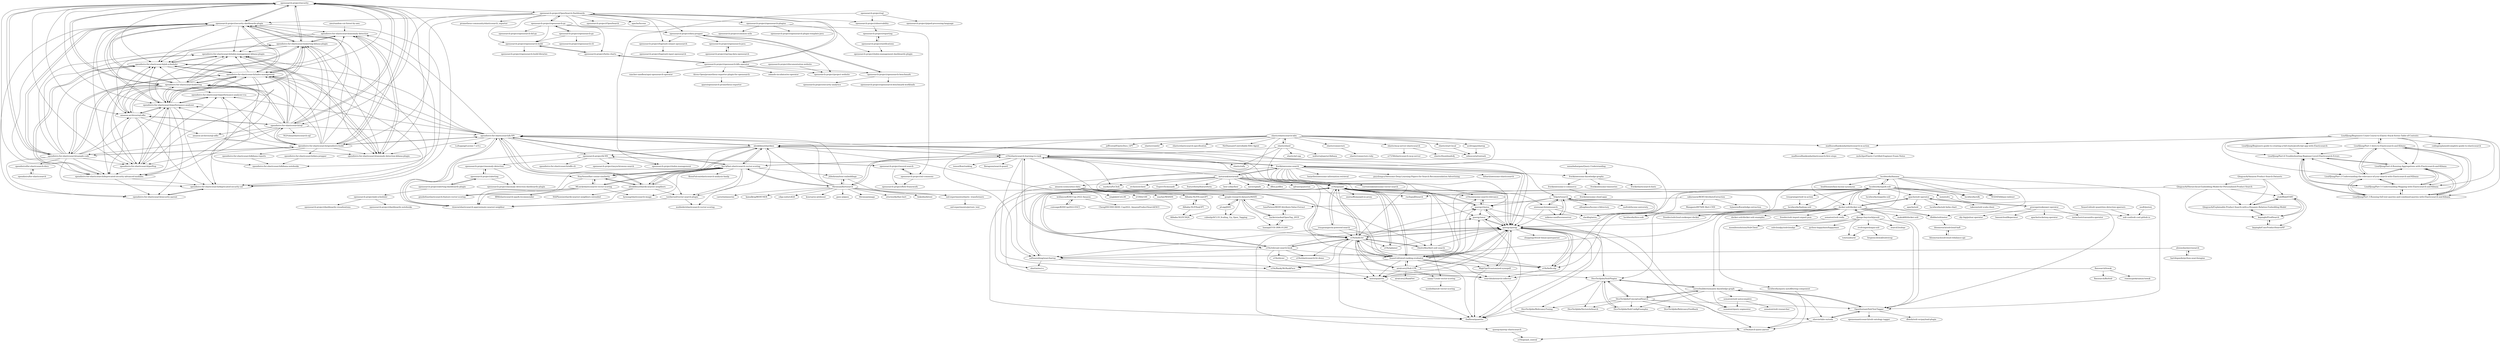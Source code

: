 digraph G {
"opensearch-project/security" -> "opensearch-project/security-dashboards-plugin"
"opensearch-project/security" -> "opendistro-for-elasticsearch/alerting"
"opensearch-project/security" -> "opendistro-for-elasticsearch/alerting-kibana-plugin"
"opensearch-project/security" -> "opendistro-for-elasticsearch/index-management"
"opensearch-project/security" -> "opendistro-for-elasticsearch/sql"
"opensearch-project/security" -> "opendistro-for-elasticsearch/deprecated-security-advanced-modules"
"opensearch-project/security" -> "opendistro-for-elasticsearch/opendistro-build"
"opensearch-project/security" -> "opendistro-for-elasticsearch/sample-code"
"opensearch-project/security" -> "opendistro-for-elasticsearch/performance-analyzer"
"opensearch-project/security" -> "opensearch-project/OpenSearch-Dashboards"
"opensearch-project/security" -> "amazon-archives/sql-jdbc"
"opensearch-project/security" -> "opendistro-for-elasticsearch/job-scheduler"
"opensearch-project/security" -> "opendistro-for-elasticsearch/anomaly-detection-kibana-plugin"
"opensearch-project/security" -> "opendistro-for-elasticsearch/perftop"
"opensearch-project/security" -> "opendistro-for-elasticsearch/deprecated-security-ssl"
"pravega/zookeeper-operator" -> "banzaicloud/koperator" ["e"=1]
"pravega/zookeeper-operator" -> "apache/rocketmq-operator" ["e"=1]
"pravega/zookeeper-operator" -> "apache/solr-operator"
"pravega/zookeeper-operator" -> "instaclustr/cassandra-operator" ["e"=1]
"pravega/zookeeper-operator" -> "sky-big/pulsar-operator"
"opendistro-for-elasticsearch/sample-code" -> "opendistro-for-elasticsearch/index-management"
"opendistro-for-elasticsearch/sample-code" -> "opendistro-for-elasticsearch/job-scheduler"
"opendistro-for-elasticsearch/sample-code" -> "opensearch-project/security-dashboards-plugin"
"opendistro-for-elasticsearch/sample-code" -> "opendistro-for-elasticsearch/performance-analyzer"
"opendistro-for-elasticsearch/sample-code" -> "opendistro-for-elasticsearch/opendistro-build"
"opendistro-for-elasticsearch/sample-code" -> "opendistro-for-elasticsearch/alerting-kibana-plugin"
"opendistro-for-elasticsearch/sample-code" -> "opendistro-for-elasticsearch/perftop"
"opendistro-for-elasticsearch/sample-code" -> "opendistro-for-elasticsearch/alerting"
"opendistro-for-elasticsearch/sample-code" -> "opensearch-project/security"
"opendistro-for-elasticsearch/sample-code" -> "opendistro-for-elasticsearch/deprecated-security-advanced-modules"
"opendistro-for-elasticsearch/sample-code" -> "amazon-archives/sql-jdbc"
"opendistro-for-elasticsearch/sample-code" -> "opendistro-for-elasticsearch/deprecated-security-ssl"
"opendistro-for-elasticsearch/sample-code" -> "opendistro-for-elasticsearch/index-management-kibana-plugin"
"opendistro-for-elasticsearch/sample-code" -> "opendistro/for-elasticsearch-docs"
"opendistro-for-elasticsearch/sample-code" -> "opendistro-for-elasticsearch/security-parent"
"elastic/eland" -> "elastic/elasticsearch-labs"
"elastic/eland" -> "elastic/ml-cpp"
"elastic/eland" -> "o19s/elasticsearch-learning-to-rank"
"elastic/eland" -> "o19s/quepid"
"elastic/eland" -> "walterra/jupyter2kibana"
"elastic/eland" -> "elastic/rally" ["e"=1]
"StaySense/fast-cosine-similarity" -> "MLnick/elasticsearch-vector-scoring"
"StaySense/fast-cosine-similarity" -> "alexklibisz/elastik-nearest-neighbors"
"StaySense/fast-cosine-similarity" -> "rixwew/elasticsearch-approximate-nearest-neighbor"
"StaySense/fast-cosine-similarity" -> "lior-k/fast-elasticsearch-vector-scoring"
"o19s/awesome-search-relevance" -> "querqy/chorus"
"opendistro-for-elasticsearch/sql" -> "amazon-archives/sql-jdbc"
"opendistro-for-elasticsearch/sql" -> "opendistro-for-elasticsearch/alerting"
"opendistro-for-elasticsearch/sql" -> "opendistro-for-elasticsearch/index-management"
"opendistro-for-elasticsearch/sql" -> "opendistro-for-elasticsearch/performance-analyzer"
"opendistro-for-elasticsearch/sql" -> "opensearch-project/security"
"opendistro-for-elasticsearch/sql" -> "opendistro-for-elasticsearch/job-scheduler"
"opendistro-for-elasticsearch/sql" -> "opensearch-project/security-dashboards-plugin"
"opendistro-for-elasticsearch/sql" -> "opendistro-for-elasticsearch/opendistro-build"
"opendistro-for-elasticsearch/sql" -> "opendistro-for-elasticsearch/alerting-kibana-plugin"
"opendistro-for-elasticsearch/sql" -> "opendistro-for-elasticsearch/deprecated-security-advanced-modules"
"opendistro-for-elasticsearch/sql" -> "opendistro-for-elasticsearch/index-management-kibana-plugin"
"opendistro-for-elasticsearch/sql" -> "opendistro-for-elasticsearch/sample-code"
"opendistro-for-elasticsearch/sql" -> "opendistro-for-elasticsearch/k-NN"
"opendistro-for-elasticsearch/sql" -> "NLPchina/elasticsearch-sql" ["e"=1]
"opendistro-for-elasticsearch/sql" -> "amazon-archives/sql-odbc"
"lior-k/fast-elasticsearch-vector-scoring" -> "MLnick/elasticsearch-vector-scoring"
"lior-k/fast-elasticsearch-vector-scoring" -> "StaySense/fast-cosine-similarity"
"lior-k/fast-elasticsearch-vector-scoring" -> "alexklibisz/elastik-nearest-neighbors"
"lior-k/fast-elasticsearch-vector-scoring" -> "opendistro-for-elasticsearch/k-NN"
"lior-k/fast-elasticsearch-vector-scoring" -> "textkernel/vector-search-plugin"
"lior-k/fast-elasticsearch-vector-scoring" -> "alexklibisz/elastiknn"
"lior-k/fast-elasticsearch-vector-scoring" -> "o19s/elasticsearch-learning-to-rank"
"lior-k/fast-elasticsearch-vector-scoring" -> "muhleder/elasticsearch-vector-scoring"
"lior-k/fast-elasticsearch-vector-scoring" -> "ginobefun/elasticsearch-feature-vector-scoring"
"lior-k/fast-elasticsearch-vector-scoring" -> "kzwang/elasticsearch-image" ["e"=1]
"lior-k/fast-elasticsearch-vector-scoring" -> "Hironsan/bertsearch"
"lior-k/fast-elasticsearch-vector-scoring" -> "jtibshirani/text-embeddings"
"lior-k/fast-elasticsearch-vector-scoring" -> "KennFalcon/elasticsearch-analysis-hanlp" ["e"=1]
"alexklibisz/elastik-nearest-neighbors" -> "StaySense/fast-cosine-similarity"
"alexklibisz/elastik-nearest-neighbors" -> "textkernel/vector-search-plugin"
"alexklibisz/elastik-nearest-neighbors" -> "SthPhoenix/elastik-nearest-neighbors-extended"
"alexklibisz/elastik-nearest-neighbors" -> "opendistro-for-elasticsearch/k-NN"
"alexklibisz/elastik-nearest-neighbors" -> "alexklibisz/elastiknn"
"alexklibisz/elastik-nearest-neighbors" -> "rixwew/elasticsearch-approximate-nearest-neighbor"
"alexklibisz/elastik-nearest-neighbors" -> "lior-k/fast-elasticsearch-vector-scoring"
"QingyaoAi/Amazon-Product-Search-Datasets" -> "utahIRlab/ESRT"
"QingyaoAi/Amazon-Product-Search-Datasets" -> "QingyaoAi/Hierarchical-Embedding-Model-for-Personalized-Product-Search"
"QingyaoAi/Amazon-Product-Search-Datasets" -> "QingyaoAi/Explainable-Product-Search-with-a-Dynamic-Relation-Embedding-Model"
"sakuranew/BERT-AttributeExtraction" -> "lvjianxin/Knowledge-extraction"
"sakuranew/BERT-AttributeExtraction" -> "lonePatient/BERT-Attribute-Value-Extract"
"sakuranew/BERT-AttributeExtraction" -> "Wangpeiyi9979/IE-Bert-CNN" ["e"=1]
"o19s/hello-ltr" -> "querqy/querqy"
"o19s/hello-ltr" -> "mitre/quaerite"
"o19s/hello-ltr" -> "o19s/elasticsearch-ltr-demo"
"o19s/hello-ltr" -> "tballison/quaerite"
"o19s/hello-ltr" -> "airalcorn2/Solr-LTR"
"o19s/hello-ltr" -> "SeaseLtd/rated-ranking-evaluator"
"o19s/hello-ltr" -> "o19s/RankyMcRankFace"
"o19s/hello-ltr" -> "o19s/quepid"
"o19s/hello-ltr" -> "o19s/hello-nlp"
"o19s/hello-ltr" -> "o19s/splainer"
"o19s/hello-ltr" -> "o19s/relevant-search-book"
"o19s/hello-ltr" -> "querqy/chorus"
"o19s/hello-ltr" -> "DmitryKey/bert-solr-search"
"o19s/hello-ltr" -> "querqy/smui"
"lucidworks/banana" -> "lucidworks/silk"
"lucidworks/banana" -> "lucidworks/spark-solr"
"lucidworks/banana" -> "NGDATA/hbase-indexer" ["e"=1]
"lucidworks/banana" -> "docker-solr/docker-solr"
"lucidworks/banana" -> "tflobbe/solrmeter"
"lucidworks/banana" -> "DiceTechJobs/SolrPlugins"
"lucidworks/banana" -> "OpenSextant/SolrTextTagger"
"lucidworks/banana" -> "healthonnet/hon-lucene-synonyms"
"lucidworks/banana" -> "sematext/solr-redis"
"flaxsearch/luwak" -> "romseygeek/samza-luwak"
"flaxsearch/luwak" -> "mitre/quaerite"
"flaxsearch/luwak" -> "flaxsearch/BioSolr"
"opendistro-for-elasticsearch/index-management" -> "opendistro-for-elasticsearch/job-scheduler"
"opendistro-for-elasticsearch/index-management" -> "opendistro-for-elasticsearch/index-management-kibana-plugin"
"opendistro-for-elasticsearch/index-management" -> "opendistro-for-elasticsearch/alerting-kibana-plugin"
"opendistro-for-elasticsearch/index-management" -> "opendistro-for-elasticsearch/performance-analyzer"
"opendistro-for-elasticsearch/index-management" -> "opendistro-for-elasticsearch/anomaly-detection-kibana-plugin"
"opendistro-for-elasticsearch/index-management" -> "opendistro-for-elasticsearch/alerting"
"opendistro-for-elasticsearch/index-management" -> "opendistro-for-elasticsearch/deprecated-security-advanced-modules"
"opendistro-for-elasticsearch/index-management" -> "opensearch-project/security-dashboards-plugin"
"opendistro-for-elasticsearch/index-management" -> "amazon-archives/sql-jdbc"
"opendistro-for-elasticsearch/index-management" -> "opendistro-for-elasticsearch/perftop"
"opendistro-for-elasticsearch/index-management" -> "opendistro-for-elasticsearch/deprecated-security-ssl"
"opendistro-for-elasticsearch/index-management" -> "opendistro-for-elasticsearch/sample-code"
"apache/solr-operator" -> "lucidworks/solr-helm-chart"
"apache/solr-operator" -> "pravega/zookeeper-operator"
"apache/solr-operator" -> "docker-solr/docker-solr"
"apache/solr-operator" -> "apache/solr" ["e"=1]
"opendistro-for-elasticsearch/deprecated-security-advanced-modules" -> "opendistro-for-elasticsearch/security-parent"
"opendistro-for-elasticsearch/deprecated-security-advanced-modules" -> "opendistro-for-elasticsearch/job-scheduler"
"opendistro-for-elasticsearch/deprecated-security-advanced-modules" -> "opendistro-for-elasticsearch/deprecated-security-ssl"
"o19s/quepid" -> "querqy/querqy"
"o19s/quepid" -> "querqy/chorus"
"o19s/quepid" -> "SeaseLtd/rated-ranking-evaluator"
"o19s/quepid" -> "o19s/splainer"
"o19s/quepid" -> "o19s/hello-nlp"
"o19s/quepid" -> "o19s/hello-ltr"
"o19s/quepid" -> "querqy/smui"
"o19s/quepid" -> "mitre/quaerite"
"o19s/quepid" -> "tballison/quaerite"
"o19s/quepid" -> "o19s/relevant-search-book"
"o19s/quepid" -> "softwaredoug/searcharray"
"o19s/quepid" -> "smirnoffs/quepid-es-proxy"
"o19s/quepid" -> "treygrainger/ai-powered-search"
"o19s/quepid" -> "DmitryKey/bert-solr-search"
"o19s/quepid" -> "o19s/awesome-search-relevance"
"amazon-archives/sql-jdbc" -> "opendistro-for-elasticsearch/job-scheduler"
"amazon-archives/sql-jdbc" -> "amazon-archives/sql-odbc"
"amazon-archives/sql-jdbc" -> "opendistro-for-elasticsearch/deprecated-security-advanced-modules"
"amazon-archives/sql-jdbc" -> "opendistro-for-elasticsearch/index-management-kibana-plugin"
"amazon-archives/sql-jdbc" -> "opendistro-for-elasticsearch/sql"
"amazon-archives/sql-jdbc" -> "opendistro-for-elasticsearch/perftop"
"amazon-archives/sql-jdbc" -> "opendistro-for-elasticsearch/deprecated-security-ssl"
"amazon-archives/sql-jdbc" -> "opendistro-for-elasticsearch/index-management"
"amazon-archives/sql-jdbc" -> "opendistro-for-elasticsearch/performance-analyzer"
"QingyaoAi/Hierarchical-Embedding-Model-for-Personalized-Product-Search" -> "QingyaoAi/Explainable-Product-Search-with-a-Dynamic-Relation-Embedding-Model"
"QingyaoAi/Hierarchical-Embedding-Model-for-Personalized-Product-Search" -> "kepingbi/ProdSearch"
"QingyaoAi/Hierarchical-Embedding-Model-for-Personalized-Product-Search" -> "utahIRlab/ESRT"
"QingyaoAi/Hierarchical-Embedding-Model-for-Personalized-Product-Search" -> "rucliujn/JDsearch"
"airalcorn2/Solr-LTR" -> "o19s/hello-ltr"
"airalcorn2/Solr-LTR" -> "mitre/quaerite"
"airalcorn2/Solr-LTR" -> "querqy/querqy"
"airalcorn2/Solr-LTR" -> "saaay71/solr-vector-scoring"
"airalcorn2/Solr-LTR" -> "SeaseLtd/rated-ranking-evaluator"
"airalcorn2/Solr-LTR" -> "airalcorn2/RankNet" ["e"=1]
"airalcorn2/Solr-LTR" -> "DiceTechJobs/SolrPlugins"
"opendistro-for-elasticsearch/alerting" -> "opendistro-for-elasticsearch/alerting-kibana-plugin"
"opendistro-for-elasticsearch/alerting" -> "opensearch-project/security-dashboards-plugin"
"opendistro-for-elasticsearch/alerting" -> "opendistro-for-elasticsearch/index-management"
"opendistro-for-elasticsearch/alerting" -> "opendistro-for-elasticsearch/performance-analyzer"
"opendistro-for-elasticsearch/alerting" -> "opensearch-project/security"
"opendistro-for-elasticsearch/alerting" -> "amazon-archives/sql-jdbc"
"opendistro-for-elasticsearch/alerting" -> "opendistro-for-elasticsearch/job-scheduler"
"opendistro-for-elasticsearch/alerting" -> "opendistro-for-elasticsearch/sql"
"opendistro-for-elasticsearch/alerting" -> "opendistro-for-elasticsearch/anomaly-detection"
"opendistro-for-elasticsearch/alerting" -> "opendistro-for-elasticsearch/deprecated-security-advanced-modules"
"opendistro-for-elasticsearch/alerting" -> "opendistro-for-elasticsearch/anomaly-detection-kibana-plugin"
"opendistro-for-elasticsearch/alerting" -> "opendistro-for-elasticsearch/index-management-kibana-plugin"
"opendistro-for-elasticsearch/alerting" -> "opendistro-for-elasticsearch/sample-code"
"opendistro-for-elasticsearch/alerting" -> "opendistro-for-elasticsearch/perftop"
"opendistro-for-elasticsearch/alerting" -> "opendistro-for-elasticsearch/performance-analyzer-rca"
"opendistro-for-elasticsearch/alerting-kibana-plugin" -> "opendistro-for-elasticsearch/alerting"
"opendistro-for-elasticsearch/alerting-kibana-plugin" -> "opensearch-project/security-dashboards-plugin"
"opendistro-for-elasticsearch/alerting-kibana-plugin" -> "opendistro-for-elasticsearch/index-management"
"opendistro-for-elasticsearch/alerting-kibana-plugin" -> "opendistro-for-elasticsearch/anomaly-detection"
"opendistro-for-elasticsearch/alerting-kibana-plugin" -> "opendistro-for-elasticsearch/deprecated-security-ssl"
"opendistro-for-elasticsearch/alerting-kibana-plugin" -> "opendistro-for-elasticsearch/job-scheduler"
"opendistro-for-elasticsearch/alerting-kibana-plugin" -> "opendistro-for-elasticsearch/performance-analyzer"
"opendistro-for-elasticsearch/alerting-kibana-plugin" -> "opendistro-for-elasticsearch/index-management-kibana-plugin"
"opendistro-for-elasticsearch/alerting-kibana-plugin" -> "opensearch-project/security"
"opendistro-for-elasticsearch/alerting-kibana-plugin" -> "opendistro-for-elasticsearch/anomaly-detection-kibana-plugin"
"opensearch-project/security-dashboards-plugin" -> "opensearch-project/security"
"opensearch-project/security-dashboards-plugin" -> "opendistro-for-elasticsearch/alerting-kibana-plugin"
"opensearch-project/security-dashboards-plugin" -> "opendistro-for-elasticsearch/alerting"
"opensearch-project/security-dashboards-plugin" -> "opendistro-for-elasticsearch/deprecated-security-advanced-modules"
"opensearch-project/security-dashboards-plugin" -> "opendistro-for-elasticsearch/index-management"
"opensearch-project/security-dashboards-plugin" -> "opendistro-for-elasticsearch/performance-analyzer"
"opensearch-project/security-dashboards-plugin" -> "opendistro-for-elasticsearch/job-scheduler"
"opensearch-project/security-dashboards-plugin" -> "opendistro-for-elasticsearch/sample-code"
"opensearch-project/security-dashboards-plugin" -> "opendistro-for-elasticsearch/deprecated-security-ssl"
"opensearch-project/security-dashboards-plugin" -> "opendistro-for-elasticsearch/perftop"
"opensearch-project/security-dashboards-plugin" -> "opendistro-for-elasticsearch/anomaly-detection-kibana-plugin"
"opensearch-project/security-dashboards-plugin" -> "opendistro-for-elasticsearch/index-management-kibana-plugin"
"opensearch-project/security-dashboards-plugin" -> "opendistro-for-elasticsearch/security-parent"
"opensearch-project/security-dashboards-plugin" -> "amazon-archives/sql-jdbc"
"opensearch-project/security-dashboards-plugin" -> "opendistro-for-elasticsearch/anomaly-detection"
"opendistro-for-elasticsearch/opendistro-build" -> "opendistro-for-elasticsearch/sample-code"
"opendistro-for-elasticsearch/opendistro-build" -> "opendistro-for-elasticsearch/index-management"
"opendistro-for-elasticsearch/opendistro-build" -> "opensearch-project/security"
"opendistro-for-elasticsearch/opendistro-build" -> "opensearch-project/security-dashboards-plugin"
"opendistro-for-elasticsearch/opendistro-build" -> "opendistro-for-elasticsearch/anomaly-detection"
"opendistro-for-elasticsearch/opendistro-build" -> "opendistro-for-elasticsearch/anomaly-detection-kibana-plugin"
"opendistro-for-elasticsearch/opendistro-build" -> "opendistro-for-elasticsearch/sql"
"opendistro-for-elasticsearch/opendistro-build" -> "opendistro-for-elasticsearch/performance-analyzer-rca"
"opendistro-for-elasticsearch/opendistro-build" -> "opendistro-for-elasticsearch/perftop"
"opendistro-for-elasticsearch/opendistro-build" -> "opendistro-for-elasticsearch/alerting-kibana-plugin"
"opendistro-for-elasticsearch/opendistro-build" -> "opendistro-for-elasticsearch/k-NN"
"opendistro-for-elasticsearch/opendistro-build" -> "opendistro-for-elasticsearch/performance-analyzer"
"opendistro-for-elasticsearch/opendistro-build" -> "opendistro-for-elasticsearch/kibana-reports"
"opendistro-for-elasticsearch/opendistro-build" -> "opendistro-for-elasticsearch/alerting"
"opendistro-for-elasticsearch/opendistro-build" -> "opendistro-for-elasticsearch/data-prepper"
"textkernel/vector-search-plugin" -> "muhleder/elasticsearch-vector-scoring"
"textkernel/vector-search-plugin" -> "rixwew/elasticsearch-approximate-nearest-neighbor"
"opendistro/for-elasticsearch-docs" -> "opendistro/for-elasticsearch"
"rixwew/elasticsearch-approximate-nearest-neighbor" -> "opendistro-for-elasticsearch/k-NN"
"opendistro-for-elasticsearch/k-NN" -> "alexklibisz/elastiknn"
"opendistro-for-elasticsearch/k-NN" -> "rixwew/elasticsearch-approximate-nearest-neighbor"
"opendistro-for-elasticsearch/k-NN" -> "opendistro-for-elasticsearch/index-management-kibana-plugin"
"opendistro-for-elasticsearch/k-NN" -> "alexklibisz/elastik-nearest-neighbors"
"opendistro-for-elasticsearch/k-NN" -> "opendistro-for-elasticsearch/anomaly-detection-kibana-plugin"
"opendistro-for-elasticsearch/k-NN" -> "opendistro-for-elasticsearch/index-management"
"opendistro-for-elasticsearch/k-NN" -> "opendistro-for-elasticsearch/job-scheduler"
"opendistro-for-elasticsearch/k-NN" -> "opensearch-project/k-NN"
"opendistro-for-elasticsearch/k-NN" -> "textkernel/vector-search-plugin"
"opendistro-for-elasticsearch/k-NN" -> "StaySense/fast-cosine-similarity"
"opendistro-for-elasticsearch/k-NN" -> "lior-k/fast-elasticsearch-vector-scoring"
"opendistro-for-elasticsearch/k-NN" -> "opendistro-for-elasticsearch/anomaly-detection"
"opendistro-for-elasticsearch/k-NN" -> "LuXugang/Lucene-7.x-9.x" ["e"=1]
"opendistro-for-elasticsearch/k-NN" -> "opendistro-for-elasticsearch/opendistro-build"
"opendistro-for-elasticsearch/k-NN" -> "opendistro-for-elasticsearch/performance-analyzer-rca"
"sanazbahargam/Query-Understanding" -> "frutik/awesome-knowledge-graphs"
"mitre/quaerite" -> "tballison/quaerite"
"jtibshirani/text-embeddings" -> "Hironsan/bertsearch"
"jtibshirani/text-embeddings" -> "md-experiments/elastic_transformers"
"jtibshirani/text-embeddings" -> "opendistro-for-elasticsearch/k-NN"
"inoio/solrs" -> "takezoe/solr-scala-client"
"opendistro-for-elasticsearch/index-management-kibana-plugin" -> "opendistro-for-elasticsearch/job-scheduler"
"opendistro-for-elasticsearch/index-management-kibana-plugin" -> "opendistro-for-elasticsearch/anomaly-detection-kibana-plugin"
"opendistro-for-elasticsearch/performance-analyzer" -> "opendistro-for-elasticsearch/perftop"
"opendistro-for-elasticsearch/performance-analyzer" -> "opendistro-for-elasticsearch/job-scheduler"
"opendistro-for-elasticsearch/performance-analyzer" -> "opendistro-for-elasticsearch/performance-analyzer-rca"
"opendistro-for-elasticsearch/performance-analyzer" -> "opendistro-for-elasticsearch/deprecated-security-advanced-modules"
"opendistro-for-elasticsearch/performance-analyzer" -> "opendistro-for-elasticsearch/index-management"
"opendistro-for-elasticsearch/performance-analyzer" -> "opendistro-for-elasticsearch/alerting-kibana-plugin"
"opendistro-for-elasticsearch/performance-analyzer" -> "opendistro-for-elasticsearch/alerting"
"opendistro-for-elasticsearch/performance-analyzer" -> "opendistro-for-elasticsearch/deprecated-security-ssl"
"opendistro-for-elasticsearch/performance-analyzer" -> "amazon-archives/sql-jdbc"
"opendistro-for-elasticsearch/performance-analyzer" -> "opensearch-project/security-dashboards-plugin"
"opendistro-for-elasticsearch/performance-analyzer" -> "opendistro-for-elasticsearch/index-management-kibana-plugin"
"opendistro-for-elasticsearch/performance-analyzer" -> "opendistro-for-elasticsearch/security-parent"
"opendistro-for-elasticsearch/perftop" -> "opendistro-for-elasticsearch/performance-analyzer"
"opendistro-for-elasticsearch/perftop" -> "opendistro-for-elasticsearch/job-scheduler"
"opendistro-for-elasticsearch/perftop" -> "opendistro-for-elasticsearch/deprecated-security-advanced-modules"
"opendistro-for-elasticsearch/perftop" -> "opendistro-for-elasticsearch/performance-analyzer-rca"
"opendistro-for-elasticsearch/deprecated-security-ssl" -> "opendistro-for-elasticsearch/security-parent"
"opendistro-for-elasticsearch/job-scheduler" -> "opendistro-for-elasticsearch/index-management-kibana-plugin"
"opendistro-for-elasticsearch/job-scheduler" -> "opendistro-for-elasticsearch/deprecated-security-advanced-modules"
"opendistro-for-elasticsearch/job-scheduler" -> "opendistro-for-elasticsearch/deprecated-security-ssl"
"opendistro-for-elasticsearch/job-scheduler" -> "opendistro-for-elasticsearch/index-management"
"opendistro/for-elasticsearch" -> "opendistro/for-elasticsearch-docs"
"searchhub/search-collector" -> "o19s/match-query-parser"
"SeaseLtd/rated-ranking-evaluator" -> "querqy/querqy"
"SeaseLtd/rated-ranking-evaluator" -> "mitre/quaerite"
"SeaseLtd/rated-ranking-evaluator" -> "o19s/quepid"
"SeaseLtd/rated-ranking-evaluator" -> "searchhub/search-collector"
"SeaseLtd/rated-ranking-evaluator" -> "o19s/hello-ltr"
"SeaseLtd/rated-ranking-evaluator" -> "tballison/quaerite"
"SeaseLtd/rated-ranking-evaluator" -> "o19s/RankyMcRankFace"
"SeaseLtd/rated-ranking-evaluator" -> "o19s/hello-nlp"
"SeaseLtd/rated-ranking-evaluator" -> "o19s/awesome-search-relevance"
"SeaseLtd/rated-ranking-evaluator" -> "querqy/chorus"
"SeaseLtd/rated-ranking-evaluator" -> "querqy/smui"
"SeaseLtd/rated-ranking-evaluator" -> "MighTguY/customized-symspell"
"SeaseLtd/rated-ranking-evaluator" -> "airalcorn2/Solr-LTR"
"querqy/smui" -> "tballison/quaerite"
"querqy/smui" -> "querqy/querqy"
"lumiqai/UOI-1806.01264" -> "hackerxiaobai/OpenTag_2019"
"SeaseLtd/solr-quantities-detection-qparsers" -> "solr-cool/solr-cool.github.io"
"opendistro-for-elasticsearch/security-parent" -> "opendistro-for-elasticsearch/deprecated-security-ssl"
"opendistro-for-elasticsearch/anomaly-detection" -> "opendistro-for-elasticsearch/anomaly-detection-kibana-plugin"
"opendistro-for-elasticsearch/anomaly-detection" -> "opendistro-for-elasticsearch/kibana-notebooks"
"opendistro-for-elasticsearch/anomaly-detection" -> "opendistro-for-elasticsearch/alerting-kibana-plugin"
"opendistro-for-elasticsearch/anomaly-detection" -> "opendistro-for-elasticsearch/job-scheduler"
"opendistro-for-elasticsearch/anomaly-detection" -> "opendistro-for-elasticsearch/index-management-kibana-plugin"
"Hironsan/bertsearch" -> "koursaros-ai/nboost" ["e"=1]
"Hironsan/bertsearch" -> "jtibshirani/text-embeddings"
"Hironsan/bertsearch" -> "gnes-ai/gnes" ["e"=1]
"Hironsan/bertsearch" -> "md-experiments/elastic_transformers"
"Hironsan/bertsearch" -> "alexklibisz/elastiknn"
"Hironsan/bertsearch" -> "o19s/elasticsearch-learning-to-rank"
"Hironsan/bertsearch" -> "opendistro-for-elasticsearch/k-NN"
"Hironsan/bertsearch" -> "Hironsan/anago" ["e"=1]
"Hironsan/bertsearch" -> "utterworks/fast-bert" ["e"=1]
"Hironsan/bertsearch" -> "linkedin/detext" ["e"=1]
"Hironsan/bertsearch" -> "lior-k/fast-elasticsearch-vector-scoring"
"Hironsan/bertsearch" -> "castorini/anserini" ["e"=1]
"Hironsan/bertsearch" -> "kamalkraj/BERT-NER" ["e"=1]
"Hironsan/bertsearch" -> "cdqa-suite/cdQA" ["e"=1]
"Hironsan/bertsearch" -> "DmitryKey/bert-solr-search"
"Yelp/nrtsearch" -> "mikemccand/luceneserver"
"Yelp/nrtsearch" -> "nixiesearch/nixiesearch"
"Yelp/nrtsearch" -> "msfroh/lucene-university"
"Yelp/nrtsearch" -> "slackhq/astra"
"Yelp/nrtsearch" -> "albogdano/lucene-s3directory"
"Yelp/nrtsearch" -> "querqy/chorus"
"Yelp/nrtsearch" -> "querqy/querqy"
"django-haystack/pysolr" -> "tow/sunburnt"
"django-haystack/pysolr" -> "docker-solr/docker-solr"
"django-haystack/pysolr" -> "search5/solrpy"
"django-haystack/pysolr" -> "evolvingweb/ajax-solr"
"django-haystack/pysolr" -> "moonlitesolutions/SolrClient"
"django-haystack/pysolr" -> "OpenSextant/SolrTextTagger"
"django-haystack/pysolr" -> "solrcloudpy/solrcloudpy"
"django-haystack/pysolr" -> "python-happybase/happybase" ["e"=1]
"metarank/metarank" -> "frutik/awesome-search"
"metarank/metarank" -> "nixiesearch/nixiesearch"
"metarank/metarank" -> "o19s/elasticsearch-learning-to-rank"
"metarank/metarank" -> "EsperoTech/yaade" ["e"=1]
"metarank/metarank" -> "o19s/quepid"
"metarank/metarank" -> "currentslab/awesome-vector-search" ["e"=1]
"metarank/metarank" -> "featureform/featureform" ["e"=1]
"metarank/metarank" -> "beir-cellar/beir" ["e"=1]
"metarank/metarank" -> "amazon-science/esci-data"
"metarank/metarank" -> "naver/splade" ["e"=1]
"metarank/metarank" -> "SeaseLtd/rated-ranking-evaluator"
"metarank/metarank" -> "dflex-js/dflex" ["e"=1]
"metarank/metarank" -> "qdrant/quaterion" ["e"=1]
"metarank/metarank" -> "markovi/PyClick" ["e"=1]
"metarank/metarank" -> "orchest/orchest" ["e"=1]
"alexklibisz/elastiknn" -> "opendistro-for-elasticsearch/k-NN"
"alexklibisz/elastiknn" -> "alexklibisz/elastik-nearest-neighbors"
"alexklibisz/elastiknn" -> "opensearch-project/k-NN"
"alexklibisz/elastiknn" -> "rixwew/elasticsearch-approximate-nearest-neighbor"
"alexklibisz/elastiknn" -> "o19s/quepid"
"alexklibisz/elastiknn" -> "o19s/hello-nlp"
"alexklibisz/elastiknn" -> "textkernel/vector-search-plugin"
"alexklibisz/elastiknn" -> "o19s/hello-ltr"
"alexklibisz/elastiknn" -> "lior-k/fast-elasticsearch-vector-scoring"
"alexklibisz/elastiknn" -> "o19s/elasticsearch-learning-to-rank"
"alexklibisz/elastiknn" -> "StaySense/fast-cosine-similarity"
"alexklibisz/elastiknn" -> "querqy/querqy"
"bartdegoede/python-searchengine" -> "alexmolas/microsearch"
"treygrainger/ai-powered-search" -> "o19s/quepid"
"treygrainger/ai-powered-search" -> "o19s/hello-ltr"
"treygrainger/ai-powered-search" -> "softwaredoug/searcharray"
"treygrainger/ai-powered-search" -> "SeaseLtd/rated-ranking-evaluator"
"md-experiments/elastic_transformers" -> "md-experiments/picture_text"
"lucidworks/spark-solr" -> "lucidworks/banana"
"lucidworks/spark-solr" -> "lucidworks/hive-solr"
"lucidworks/spark-solr" -> "lucidworks/hadoop-solr"
"lucidworks/spark-solr" -> "docker-solr/docker-solr"
"lucidworks/spark-solr" -> "querqy/querqy"
"lucidworks/spark-solr" -> "NGDATA/hbase-indexer" ["e"=1]
"lucidworks/spark-solr" -> "treygrainger/solr-in-action"
"lucidworks/spark-solr" -> "apache/solr-operator"
"lucidworks/spark-solr" -> "tflobbe/solrmeter"
"lucidworks/spark-solr" -> "lucidworks/zeppelin-solr"
"lucidworks/spark-solr" -> "inoio/solrs"
"lucidworks/spark-solr" -> "OpenSextant/SolrTextTagger"
"lucidworks/spark-solr" -> "airalcorn2/Solr-LTR"
"lucidworks/spark-solr" -> "lucidworks/silk"
"lucidworks/spark-solr" -> "freedev/solrcloud-zookeeper-docker"
"utahIRlab/ESRT" -> "QingyaoAi/Explainable-Product-Search-with-a-Dynamic-Relation-Embedding-Model"
"utahIRlab/ESRT" -> "kepingbi/ProdSearch"
"utahIRlab/ESRT" -> "kepingbi/ConvProductSearchNF"
"frutik/awesome-search" -> "o19s/hello-ltr"
"frutik/awesome-search" -> "o19s/quepid"
"frutik/awesome-search" -> "querqy/querqy"
"frutik/awesome-search" -> "o19s/elasticsearch-learning-to-rank"
"frutik/awesome-search" -> "querqy/chorus"
"frutik/awesome-search" -> "softwaredoug/searcharray"
"frutik/awesome-search" -> "guyulongcs/Awesome-Deep-Learning-Papers-for-Search-Recommendation-Advertising" ["e"=1]
"frutik/awesome-search" -> "metarank/metarank"
"frutik/awesome-search" -> "o19s/awesome-search-relevance"
"frutik/awesome-search" -> "dzharii/awesome-elasticsearch" ["e"=1]
"frutik/awesome-search" -> "SeaseLtd/rated-ranking-evaluator"
"frutik/awesome-search" -> "frutik/awesome-knowledge-graphs"
"frutik/awesome-search" -> "Yelp/nrtsearch"
"frutik/awesome-search" -> "harpribot/awesome-information-retrieval" ["e"=1]
"frutik/awesome-search" -> "currentslab/awesome-vector-search" ["e"=1]
"o19s/hello-nlp" -> "querqy/querqy"
"o19s/hello-nlp" -> "searchhub/search-collector"
"kepingbi/ConvProductSearchNF" -> "kepingbi/ProdSearch"
"querqy/chorus" -> "querqy/querqy"
"querqy/chorus" -> "o19s/quepid"
"querqy/chorus" -> "o19s/awesome-search-relevance"
"querqy/chorus" -> "tballison/quaerite"
"querqy/chorus" -> "querqy/smui"
"aws/random-cut-forest-by-aws" -> "opendistro-for-elasticsearch/anomaly-detection"
"lonePatient/BERT-Attribute-Value-Extract" -> "hackerxiaobai/OpenTag_2019"
"slackhq/astra" -> "Yelp/nrtsearch"
"opendistro-for-elasticsearch/kibana-reports" -> "opendistro-for-elasticsearch/kibana-notebooks"
"DmitryKey/bert-solr-search" -> "o19s/hello-nlp"
"DmitryKey/bert-solr-search" -> "o19s/hello-ltr"
"DmitryKey/bert-solr-search" -> "querqy/querqy"
"DmitryKey/bert-solr-search" -> "saaay71/solr-vector-scoring"
"DmitryKey/bert-solr-search" -> "MighTguY/customized-symspell"
"QingyaoAi/Explainable-Product-Search-with-a-Dynamic-Relation-Embedding-Model" -> "utahIRlab/ESRT"
"QingyaoAi/Explainable-Product-Search-with-a-Dynamic-Relation-Embedding-Model" -> "kepingbi/ProdSearch"
"frutik/awesome-knowledge-graphs" -> "frutik/awesome-timeseries"
"frutik/awesome-knowledge-graphs" -> "frutik/awesome-e-commerce"
"frutik/awesome-knowledge-graphs" -> "frutik/elasticsearch-hints"
"o19s/splainer" -> "o19s/quepid"
"o19s/splainer" -> "querqy/querqy"
"jd-aig/JAVE" -> "cubenlp/ACL19_Scaling_Up_Open_Tagging"
"jd-aig/JAVE" -> "google-research-datasets/MAVE"
"MighTguY/customized-symspell" -> "tballison/quaerite"
"MighTguY/customized-symspell" -> "querqy/querqy"
"querqy/querqy" -> "o19s/quepid"
"querqy/querqy" -> "querqy/smui"
"querqy/querqy" -> "mitre/quaerite"
"querqy/querqy" -> "SeaseLtd/rated-ranking-evaluator"
"querqy/querqy" -> "querqy/chorus"
"querqy/querqy" -> "o19s/hello-ltr"
"querqy/querqy" -> "searchhub/search-collector"
"querqy/querqy" -> "o19s/hello-nlp"
"querqy/querqy" -> "shopping24/solr-bmax-queryparser"
"querqy/querqy" -> "MighTguY/customized-symspell"
"querqy/querqy" -> "DiceTechJobs/SolrPlugins"
"querqy/querqy" -> "sematext/query-segmenter"
"querqy/querqy" -> "o19s/match-query-parser"
"querqy/querqy" -> "tballison/quaerite"
"querqy/querqy" -> "querqy/querqy-elasticsearch"
"opendistro-for-elasticsearch/anomaly-detection-kibana-plugin" -> "opendistro-for-elasticsearch/anomaly-detection"
"opendistro-for-elasticsearch/anomaly-detection-kibana-plugin" -> "opendistro-for-elasticsearch/index-management-kibana-plugin"
"nsoft/jesterj" -> "solr-cool/solr-cool.github.io"
"hackerxiaobai/OpenTag_2019" -> "lonePatient/BERT-Attribute-Value-Extract"
"hackerxiaobai/OpenTag_2019" -> "lumiqai/UOI-1806.01264"
"hackerxiaobai/OpenTag_2019" -> "google-research-datasets/MAVE"
"opendistro-for-elasticsearch/data-prepper" -> "opendistro-for-elasticsearch/kibana-notebooks"
"opendistro-for-elasticsearch/performance-analyzer-rca" -> "opendistro-for-elasticsearch/kibana-notebooks"
"opendistro-for-elasticsearch/performance-analyzer-rca" -> "opendistro-for-elasticsearch/performance-analyzer"
"kepingbi/ProdSearch" -> "kepingbi/ConvProductSearchNF"
"kepingbi/ProdSearch" -> "utahIRlab/ESRT"
"kepingbi/ProdSearch" -> "QingyaoAi/Explainable-Product-Search-with-a-Dynamic-Relation-Embedding-Model"
"querqy/querqy-elasticsearch" -> "o19s/grand_central"
"sematext/solr-redis" -> "lucidworks/query-autofiltering-component"
"opensearch-project/OpenSearch-Dashboards" -> "opensearch-project/OpenSearch" ["e"=1]
"opensearch-project/OpenSearch-Dashboards" -> "opensearch-project/security"
"opensearch-project/OpenSearch-Dashboards" -> "opensearch-project/opensearch-py"
"opensearch-project/OpenSearch-Dashboards" -> "opensearch-project/security-dashboards-plugin"
"opensearch-project/OpenSearch-Dashboards" -> "opensearch-project/data-prepper"
"opensearch-project/OpenSearch-Dashboards" -> "opensearch-project/logstash-output-opensearch"
"opensearch-project/OpenSearch-Dashboards" -> "opensearch-project/opensearch-build"
"opensearch-project/OpenSearch-Dashboards" -> "opensearch-project/opensearch-k8s-operator"
"opensearch-project/OpenSearch-Dashboards" -> "opendistro-for-elasticsearch/opendistro-build"
"opensearch-project/OpenSearch-Dashboards" -> "opensearch-project/helm-charts"
"opensearch-project/OpenSearch-Dashboards" -> "opensearch-project/observability"
"opensearch-project/OpenSearch-Dashboards" -> "apache/lucene" ["e"=1]
"opensearch-project/OpenSearch-Dashboards" -> "prometheus-community/elasticsearch_exporter" ["e"=1]
"opensearch-project/OpenSearch-Dashboards" -> "opendistro-for-elasticsearch/sql"
"opensearch-project/OpenSearch-Dashboards" -> "opensearch-project/opensearch-plugins"
"opensearch-project/opensearch-py" -> "opensearch-project/opensearch-dsl-py"
"opensearch-project/opensearch-py" -> "opensearch-project/opensearch-go"
"opensearch-project/opensearch-py" -> "opensearch-project/ml-commons"
"opensearch-project/opensearch-py" -> "opensearch-project/opensearch-build"
"opensearch-project/opensearch-py" -> "opensearch-project/OpenSearch-Dashboards"
"opensearch-project/opensearch-py" -> "opensearch-project/data-prepper"
"LisaHJung/Beginners-Crash-Course-to-Elastic-Stack-Series-Table-of-Contents" -> "LisaHJung/Part-1-Intro-to-Elasticsearch-and-Kibana"
"LisaHJung/Beginners-Crash-Course-to-Elastic-Stack-Series-Table-of-Contents" -> "LisaHJung/Part-2-Understanding-the-relevance-of-your-search-with-Elasticsearch-and-Kibana-"
"LisaHJung/Beginners-Crash-Course-to-Elastic-Stack-Series-Table-of-Contents" -> "LisaHJung/Part-4-Running-Aggregations-with-Elasticsearch-and-Kibana"
"LisaHJung/Beginners-Crash-Course-to-Elastic-Stack-Series-Table-of-Contents" -> "LisaHJung/Part-3-Running-full-text-queries-and-combined-queries-with-Elasticsearch-and-Kibana"
"LisaHJung/Beginners-Crash-Course-to-Elastic-Stack-Series-Table-of-Contents" -> "LisaHJung/Part-5-Understanding-Mapping-with-Elasticsearch-and-Kibana"
"LisaHJung/Beginners-Crash-Course-to-Elastic-Stack-Series-Table-of-Contents" -> "LisaHJung/Beginners-guide-to-creating-a-full-stack-JavaScript-app-with-Elasticsearch"
"LisaHJung/Beginners-Crash-Course-to-Elastic-Stack-Series-Table-of-Contents" -> "LisaHJung/Part-6-Troubleshooting-Beginner-Level-Elasticsearch-Errors"
"LisaHJung/Beginners-Crash-Course-to-Elastic-Stack-Series-Table-of-Contents" -> "madhusudhankonda/elasticsearch-in-action"
"LisaHJung/Beginners-Crash-Course-to-Elastic-Stack-Series-Table-of-Contents" -> "codingexplained/complete-guide-to-elasticsearch" ["e"=1]
"opensearch-project/opensearch-java" -> "opensearch-project/spring-data-opensearch"
"opensearch-project/logstash-output-opensearch" -> "opensearch-project/logstash-input-opensearch"
"o19s/relevant-search-book" -> "o19s/hello-ltr"
"o19s/relevant-search-book" -> "o19s/quepid"
"o19s/relevant-search-book" -> "o19s/elasticsearch-learning-to-rank"
"o19s/relevant-search-book" -> "querqy/querqy"
"o19s/relevant-search-book" -> "mitre/quaerite"
"o19s/relevant-search-book" -> "o19s/elyzer"
"o19s/relevant-search-book" -> "softwaredoug/searcharray"
"o19s/relevant-search-book" -> "SeaseLtd/rated-ranking-evaluator"
"o19s/relevant-search-book" -> "o19s/elasticsearch-ltr-demo"
"opensearch-project/data-prepper" -> "opensearch-project/opensearch-benchmark"
"opensearch-project/data-prepper" -> "opensearch-project/project-website"
"opensearch-project/data-prepper" -> "opensearch-project/logstash-output-opensearch"
"opensearch-project/data-prepper" -> "opensearch-project/opensearch-java"
"opensearch-project/k-NN" -> "opensearch-project/neural-search"
"opensearch-project/k-NN" -> "opensearch-project/asynchronous-search"
"opensearch-project/k-NN" -> "opensearch-project/anomaly-detection"
"opensearch-project/k-NN" -> "opendistro-for-elasticsearch/odfe-cli"
"opensearch-project/k-NN" -> "opensearch-project/index-management"
"opensearch-project/ml-commons" -> "opensearch-project/neural-search"
"opensearch-project/ml-commons" -> "opensearch-project/flow-framework"
"LisaHJung/Part-1-Intro-to-Elasticsearch-and-Kibana" -> "LisaHJung/Part-2-Understanding-the-relevance-of-your-search-with-Elasticsearch-and-Kibana-"
"LisaHJung/Part-1-Intro-to-Elasticsearch-and-Kibana" -> "LisaHJung/Part-3-Running-full-text-queries-and-combined-queries-with-Elasticsearch-and-Kibana"
"LisaHJung/Part-1-Intro-to-Elasticsearch-and-Kibana" -> "LisaHJung/Part-4-Running-Aggregations-with-Elasticsearch-and-Kibana"
"LisaHJung/Part-1-Intro-to-Elasticsearch-and-Kibana" -> "LisaHJung/Beginners-Crash-Course-to-Elastic-Stack-Series-Table-of-Contents"
"LisaHJung/Part-1-Intro-to-Elasticsearch-and-Kibana" -> "LisaHJung/Part-6-Troubleshooting-Beginner-Level-Elasticsearch-Errors"
"LisaHJung/Part-1-Intro-to-Elasticsearch-and-Kibana" -> "LisaHJung/Part-5-Understanding-Mapping-with-Elasticsearch-and-Kibana"
"opensearch-project/opensearch-go" -> "opensearch-project/opensearch-cli"
"opensearch-project/opensearch-go" -> "opensearch-project/opensearch-py"
"opensearch-project/opensearch-go" -> "opensearch-project/opensearch-build"
"LisaHJung/Part-5-Understanding-Mapping-with-Elasticsearch-and-Kibana" -> "LisaHJung/Part-6-Troubleshooting-Beginner-Level-Elasticsearch-Errors"
"LisaHJung/Part-5-Understanding-Mapping-with-Elasticsearch-and-Kibana" -> "LisaHJung/Part-4-Running-Aggregations-with-Elasticsearch-and-Kibana"
"LisaHJung/Part-5-Understanding-Mapping-with-Elasticsearch-and-Kibana" -> "LisaHJung/Part-3-Running-full-text-queries-and-combined-queries-with-Elasticsearch-and-Kibana"
"LisaHJung/Part-5-Understanding-Mapping-with-Elasticsearch-and-Kibana" -> "LisaHJung/Part-2-Understanding-the-relevance-of-your-search-with-Elasticsearch-and-Kibana-"
"madhusudhankonda/elasticsearch-in-action" -> "madhusudhankonda/elasticsearch-first-steps" ["e"=1]
"madhusudhankonda/elasticsearch-in-action" -> "mohclips/Elastic-Certified-Engineer-Exam-Notes"
"LisaHJung/Part-2-Understanding-the-relevance-of-your-search-with-Elasticsearch-and-Kibana-" -> "LisaHJung/Part-3-Running-full-text-queries-and-combined-queries-with-Elasticsearch-and-Kibana"
"LisaHJung/Part-2-Understanding-the-relevance-of-your-search-with-Elasticsearch-and-Kibana-" -> "LisaHJung/Part-5-Understanding-Mapping-with-Elasticsearch-and-Kibana"
"LisaHJung/Part-2-Understanding-the-relevance-of-your-search-with-Elasticsearch-and-Kibana-" -> "LisaHJung/Part-4-Running-Aggregations-with-Elasticsearch-and-Kibana"
"LisaHJung/Part-2-Understanding-the-relevance-of-your-search-with-Elasticsearch-and-Kibana-" -> "LisaHJung/Part-6-Troubleshooting-Beginner-Level-Elasticsearch-Errors"
"LisaHJung/Part-2-Understanding-the-relevance-of-your-search-with-Elasticsearch-and-Kibana-" -> "LisaHJung/Part-1-Intro-to-Elasticsearch-and-Kibana"
"LisaHJung/Part-3-Running-full-text-queries-and-combined-queries-with-Elasticsearch-and-Kibana" -> "LisaHJung/Part-4-Running-Aggregations-with-Elasticsearch-and-Kibana"
"LisaHJung/Part-3-Running-full-text-queries-and-combined-queries-with-Elasticsearch-and-Kibana" -> "LisaHJung/Part-2-Understanding-the-relevance-of-your-search-with-Elasticsearch-and-Kibana-"
"LisaHJung/Part-3-Running-full-text-queries-and-combined-queries-with-Elasticsearch-and-Kibana" -> "LisaHJung/Part-5-Understanding-Mapping-with-Elasticsearch-and-Kibana"
"LisaHJung/Part-3-Running-full-text-queries-and-combined-queries-with-Elasticsearch-and-Kibana" -> "LisaHJung/Part-6-Troubleshooting-Beginner-Level-Elasticsearch-Errors"
"LisaHJung/Part-3-Running-full-text-queries-and-combined-queries-with-Elasticsearch-and-Kibana" -> "LisaHJung/Part-1-Intro-to-Elasticsearch-and-Kibana"
"LisaHJung/Part-4-Running-Aggregations-with-Elasticsearch-and-Kibana" -> "LisaHJung/Part-6-Troubleshooting-Beginner-Level-Elasticsearch-Errors"
"LisaHJung/Part-4-Running-Aggregations-with-Elasticsearch-and-Kibana" -> "LisaHJung/Part-5-Understanding-Mapping-with-Elasticsearch-and-Kibana"
"LisaHJung/Part-4-Running-Aggregations-with-Elasticsearch-and-Kibana" -> "LisaHJung/Part-3-Running-full-text-queries-and-combined-queries-with-Elasticsearch-and-Kibana"
"LisaHJung/Part-4-Running-Aggregations-with-Elasticsearch-and-Kibana" -> "LisaHJung/Part-2-Understanding-the-relevance-of-your-search-with-Elasticsearch-and-Kibana-"
"LisaHJung/Part-6-Troubleshooting-Beginner-Level-Elasticsearch-Errors" -> "LisaHJung/Part-5-Understanding-Mapping-with-Elasticsearch-and-Kibana"
"LisaHJung/Part-6-Troubleshooting-Beginner-Level-Elasticsearch-Errors" -> "LisaHJung/Part-4-Running-Aggregations-with-Elasticsearch-and-Kibana"
"LisaHJung/Part-6-Troubleshooting-Beginner-Level-Elasticsearch-Errors" -> "LisaHJung/Part-3-Running-full-text-queries-and-combined-queries-with-Elasticsearch-and-Kibana"
"evolvingweb/ajax-solr" -> "tow/sunburnt"
"evolvingweb/ajax-solr" -> "fergiemcdowall/solrstrap"
"opensearch-project/opensearch-build" -> "opensearch-project/opensearch-build-libraries"
"opensearch-project/opensearch-build" -> "opensearch-project/helm-charts"
"google-research-datasets/MAVE" -> "hackerxiaobai/OpenTag_2019"
"google-research-datasets/MAVE" -> "cubenlp/ACL19_Scaling_Up_Open_Tagging"
"google-research-datasets/MAVE" -> "jd-aig/JAVE"
"google-research-datasets/MAVE" -> "lonePatient/BERT-Attribute-Value-Extract"
"google-research-datasets/MAVE" -> "lumiqai/UOI-1806.01264"
"opensearch-project/sql" -> "opensearch-project/piped-processing-language"
"opensearch-project/sql" -> "opensearch-project/observability"
"opensearch-project/sql" -> "opensearch-project/index-management"
"opensearch-project/helm-charts" -> "opensearch-project/opensearch-k8s-operator"
"opensearch-project/helm-charts" -> "opensearch-project/opensearch-build"
"opensearch-project/anomaly-detection" -> "opensearch-project/anomaly-detection-dashboards-plugin"
"opensearch-project/anomaly-detection" -> "opensearch-project/alerting"
"opensearch-project/documentation-website" -> "opensearch-project/project-website"
"opensearch-project/alerting" -> "opensearch-project/alerting-dashboards-plugin"
"opensearch-project/alerting" -> "opensearch-project/anomaly-detection-dashboards-plugin"
"opensearch-project/alerting" -> "opensearch-project/anomaly-detection"
"opensearch-project/observability" -> "opensearch-project/reporting"
"opensearch-project/notifications" -> "opensearch-project/reporting"
"opensearch-project/notifications" -> "opensearch-project/index-management-dashboards-plugin"
"opensearch-project/reporting" -> "opensearch-project/notifications"
"opensearch-project/job-scheduler" -> "opensearch-project/dashboards-visualizations"
"opensearch-project/job-scheduler" -> "opensearch-project/dashboards-notebooks"
"opensearch-project/opensearch-benchmark" -> "opensearch-project/data-prepper"
"opensearch-project/opensearch-benchmark" -> "opensearch-project/opensearch-benchmark-workloads"
"opensearch-project/opensearch-benchmark" -> "opensearch-project/security-analytics"
"opensearch-project/opensearch-plugins" -> "opensearch-project/opensearch-plugin-template-java"
"opensearch-project/opensearch-plugins" -> "opensearch-project/common-utils"
"opensearch-project/opensearch-plugins" -> "opensearch-project/index-management-dashboards-plugin"
"opensearch-project/alerting-dashboards-plugin" -> "opensearch-project/job-scheduler"
"opensearch-project/alerting-dashboards-plugin" -> "opensearch-project/alerting"
"frutik/awesome-e-commerce" -> "frutik/awesome-cloud-apps"
"lucidworks/query-autofiltering-component" -> "o19s/match-query-parser"
"opensearch-project/opensearch-k8s-operator" -> "opensearch-project/helm-charts"
"opensearch-project/opensearch-k8s-operator" -> "Aiven-Open/prometheus-exporter-plugin-for-opensearch"
"opensearch-project/opensearch-k8s-operator" -> "zalando-incubator/es-operator" ["e"=1]
"opensearch-project/opensearch-k8s-operator" -> "opensearch-project/opensearch-benchmark"
"opensearch-project/opensearch-k8s-operator" -> "opensearch-project/project-website"
"opensearch-project/opensearch-k8s-operator" -> "rancher-sandbox/opni-opensearch-operator"
"opensearch-project/opensearch-k8s-operator" -> "opensearch-project/OpenSearch-Dashboards"
"lucidworks/hadoop-solr" -> "lucidworks/hive-solr"
"amazon-science/esci-data" -> "shuttie/esci-s"
"amazon-science/esci-data" -> "wayfair/WANDS"
"amazon-science/esci-data" -> "rucliujn/JDsearch"
"amazon-science/esci-data" -> "ninglab/eCeLLM"
"amazon-science/esci-data" -> "ir100/ir100" ["e"=1]
"amazon-science/esci-data" -> "google-research-datasets/MAVE"
"amazon-science/esci-data" -> "Alibaba-NLP/EcomGPT"
"amazon-science/esci-data" -> "wufanyou/KDD-Cup-2022-Amazon"
"docker-solr/docker-solr" -> "docker-solr/docker-solr-examples"
"docker-solr/docker-solr" -> "freedev/solrcloud-zookeeper-docker"
"docker-solr/docker-solr" -> "apache/solr-operator"
"docker-solr/docker-solr" -> "lucidworks/spark-solr"
"docker-solr/docker-solr" -> "OpenSextant/SolrTextTagger"
"docker-solr/docker-solr" -> "freedev/solr-import-export-json"
"docker-solr/docker-solr" -> "django-haystack/pysolr"
"docker-solr/docker-solr" -> "makuk66/docker-solr"
"docker-solr/docker-solr" -> "careerbuilder/semantic-knowledge-graph"
"docker-solr/docker-solr" -> "SeaseLtd/rated-ranking-evaluator"
"docker-solr/docker-solr" -> "sematext/solr-redis"
"docker-solr/docker-solr" -> "querqy/smui"
"docker-solr/docker-solr" -> "querqy/querqy"
"docker-solr/docker-solr" -> "tflobbe/solrmeter"
"docker-solr/docker-solr" -> "solr-cool/solr-cool.github.io"
"DiceTechJobs/ConceptualSearch" -> "DiceTechJobs/SolrPlugins"
"DiceTechJobs/ConceptualSearch" -> "DiceTechJobs/SolrConfigExamples"
"DiceTechJobs/ConceptualSearch" -> "careerbuilder/semantic-knowledge-graph"
"DiceTechJobs/ConceptualSearch" -> "DiceTechJobs/VectorsInSearch"
"DiceTechJobs/ConceptualSearch" -> "DiceTechJobs/RelevancyTuning"
"DiceTechJobs/ConceptualSearch" -> "elsevierlabs-os/soda"
"DiceTechJobs/ConceptualSearch" -> "OpenSextant/SolrTextTagger"
"DiceTechJobs/ConceptualSearch" -> "DiceTechJobs/RelevancyFeedback"
"DiceTechJobs/SolrPlugins" -> "DiceTechJobs/SolrConfigExamples"
"DiceTechJobs/SolrPlugins" -> "DiceTechJobs/ConceptualSearch"
"DiceTechJobs/SolrPlugins" -> "DiceTechJobs/RelevancyTuning"
"DiceTechJobs/SolrPlugins" -> "careerbuilder/semantic-knowledge-graph"
"DiceTechJobs/SolrPlugins" -> "DiceTechJobs/VectorsInSearch"
"Aiven-Open/prometheus-exporter-plugin-for-opensearch" -> "aparo/opensearch-prometheus-exporter"
"o19s/elyzer" -> "searchhub/search-collector"
"tflobbe/solrmeter" -> "bloomreach/solrcloud-haft"
"bloomreach/solrcloud-haft" -> "bloomreach/solrcloud-rebalance-api"
"elsevierlabs-os/soda" -> "OpenSextant/SolrTextTagger"
"elsevierlabs-os/soda" -> "o19s/match-query-parser"
"DiceTechJobs/SolrConfigExamples" -> "DiceTechJobs/SolrPlugins"
"LisaHJung/Beginners-guide-to-creating-a-full-stack-JavaScript-app-with-Elasticsearch" -> "LisaHJung/Part-6-Troubleshooting-Beginner-Level-Elasticsearch-Errors"
"elastic/connectors" -> "elastic/connectors-ruby"
"opensearch-project/spring-data-opensearch" -> "opensearch-project/opensearch-java"
"opensearch-project/neural-search" -> "opensearch-project/ml-commons"
"opensearch-project/neural-search" -> "opensearch-project/k-NN"
"opensearch-project/neural-search" -> "opensearch-project/flow-framework"
"wufanyou/KDD-Cup-2022-Amazon" -> "cuixuage/KDDCup2022-ESCI"
"wufanyou/KDD-Cup-2022-Amazon" -> "ChengHSUHSU/KDD_Cup2022_AmazonProductSearchESCI"
"cuixuage/KDDCup2022-ESCI" -> "wufanyou/KDD-Cup-2022-Amazon"
"elastic/elasticsearch-labs" -> "elastic/eland"
"elastic/elasticsearch-labs" -> "elastic/mcp-server-elasticsearch"
"elastic/elasticsearch-labs" -> "elastic/start-local"
"elastic/elasticsearch-labs" -> "jeffvestal/ElasticDocs_GPT"
"elastic/elasticsearch-labs" -> "acidvegas/elastop"
"elastic/elasticsearch-labs" -> "elastic/crawler"
"elastic/elasticsearch-labs" -> "madhusudhankonda/elasticsearch-in-action"
"elastic/elasticsearch-labs" -> "alexklibisz/elastiknn"
"elastic/elasticsearch-labs" -> "edmocosta/tuistash"
"elastic/elasticsearch-labs" -> "elastic/connectors"
"elastic/elasticsearch-labs" -> "elastic/elasticsearch-specification"
"elastic/elasticsearch-labs" -> "o19s/hello-ltr"
"elastic/elasticsearch-labs" -> "softwaredoug/searcharray"
"elastic/elasticsearch-labs" -> "frutik/awesome-search"
"elastic/elasticsearch-labs" -> "NirDiamant/Controllable-RAG-Agent" ["e"=1]
"treygrainger/solr-in-action" -> "lucidworks/hadoop-solr"
"mikemccand/luceneserver" -> "Yelp/nrtsearch"
"Alibaba-NLP/SeqGPT" -> "Alibaba-NLP/EcomGPT"
"Alibaba-NLP/SeqGPT" -> "Alibaba-NLP/CDQA"
"careerbuilder/semantic-knowledge-graph" -> "DiceTechJobs/SolrPlugins"
"careerbuilder/semantic-knowledge-graph" -> "OpenSextant/SolrTextTagger"
"careerbuilder/semantic-knowledge-graph" -> "DiceTechJobs/ConceptualSearch"
"careerbuilder/semantic-knowledge-graph" -> "elsevierlabs-os/soda"
"careerbuilder/semantic-knowledge-graph" -> "sematext/solr-autocomplete"
"careerbuilder/semantic-knowledge-graph" -> "sematext/query-segmenter"
"careerbuilder/semantic-knowledge-graph" -> "o19s/match-query-parser"
"careerbuilder/semantic-knowledge-graph" -> "DiceTechJobs/SolrConfigExamples"
"sematext/solr-autocomplete" -> "sematext/solr-researcher"
"sematext/solr-autocomplete" -> "sematext/query-segmenter"
"Alibaba-NLP/EcomGPT" -> "Alibaba-NLP/SeqGPT"
"Alibaba-NLP/EcomGPT" -> "Alibaba-NLP/CDQA"
"nixiesearch/nixiesearch" -> "Yelp/nrtsearch"
"nixiesearch/nixiesearch" -> "slackhq/astra"
"nixiesearch/nixiesearch" -> "mikemccand/luceneserver"
"nixiesearch/nixiesearch" -> "querqy/querqy"
"bloomreach/solrcloud-rebalance-api" -> "bloomreach/solrcloud-haft"
"o19s/match-query-parser" -> "o19s/grand_central"
"o19s/elasticsearch-learning-to-rank" -> "o19s/hello-ltr"
"o19s/elasticsearch-learning-to-rank" -> "o19s/relevant-search-book"
"o19s/elasticsearch-learning-to-rank" -> "tensorflow/ranking" ["e"=1]
"o19s/elasticsearch-learning-to-rank" -> "alexklibisz/elastiknn"
"o19s/elasticsearch-learning-to-rank" -> "lior-k/fast-elasticsearch-vector-scoring"
"o19s/elasticsearch-learning-to-rank" -> "frutik/awesome-search"
"o19s/elasticsearch-learning-to-rank" -> "o19s/quepid"
"o19s/elasticsearch-learning-to-rank" -> "querqy/querqy"
"o19s/elasticsearch-learning-to-rank" -> "elastic/rally" ["e"=1]
"o19s/elasticsearch-learning-to-rank" -> "SeaseLtd/rated-ranking-evaluator"
"o19s/elasticsearch-learning-to-rank" -> "Hironsan/bertsearch"
"o19s/elasticsearch-learning-to-rank" -> "markovi/PyClick" ["e"=1]
"o19s/elasticsearch-learning-to-rank" -> "floragunn/search-guard" ["e"=1]
"o19s/elasticsearch-learning-to-rank" -> "o19s/RankyMcRankFace"
"o19s/elasticsearch-learning-to-rank" -> "opendistro-for-elasticsearch/k-NN"
"alexmolas/microsearch" -> "softwaredoug/searcharray"
"alexmolas/microsearch" -> "bartdegoede/python-searchengine"
"MLnick/elasticsearch-vector-scoring" -> "StaySense/fast-cosine-similarity"
"MLnick/elasticsearch-vector-scoring" -> "lior-k/fast-elasticsearch-vector-scoring"
"MLnick/elasticsearch-vector-scoring" -> "ginobefun/elasticsearch-feature-vector-scoring"
"MLnick/elasticsearch-vector-scoring" -> "rixwew/elasticsearch-approximate-nearest-neighbor"
"MLnick/elasticsearch-vector-scoring" -> "IBM/elasticsearch-spark-recommender" ["e"=1]
"MLnick/elasticsearch-vector-scoring" -> "kzwang/elasticsearch-image" ["e"=1]
"softwaredoug/searcharray" -> "shuttie/esci-s"
"softwaredoug/searcharray" -> "o19s/quepid"
"softwaredoug/searcharray" -> "searchhub/search-collector"
"softwaredoug/searcharray" -> "o19s/RankyMcRankFace"
"DiceTechJobs/RelevancyTuning" -> "tballison/quaerite"
"acidvegas/elastop" -> "edmocosta/tuistash"
"elastic/start-local" -> "edmocosta/tuistash"
"OpenSextant/SolrTextTagger" -> "elsevierlabs-os/soda"
"OpenSextant/SolrTextTagger" -> "careerbuilder/semantic-knowledge-graph"
"OpenSextant/SolrTextTagger" -> "opensemanticsearch/solr-ontology-tagger" ["e"=1]
"OpenSextant/SolrTextTagger" -> "dbmdz/solr-ocrpayload-plugin" ["e"=1]
"elastic/mcp-server-elasticsearch" -> "cr7258/elasticsearch-mcp-server"
"elastic/mcp-server-elasticsearch" -> "elastic/thumbnails4j"
"saaay71/solr-vector-scoring" -> "moshebla/solr-vector-scoring"
"opensearch-project/security" ["l"="-2.664,8.798"]
"opensearch-project/security-dashboards-plugin" ["l"="-2.643,8.795"]
"opendistro-for-elasticsearch/alerting" ["l"="-2.632,8.806"]
"opendistro-for-elasticsearch/alerting-kibana-plugin" ["l"="-2.618,8.807"]
"opendistro-for-elasticsearch/index-management" ["l"="-2.616,8.785"]
"opendistro-for-elasticsearch/sql" ["l"="-2.65,8.775"]
"opendistro-for-elasticsearch/deprecated-security-advanced-modules" ["l"="-2.639,8.784"]
"opendistro-for-elasticsearch/opendistro-build" ["l"="-2.623,8.823"]
"opendistro-for-elasticsearch/sample-code" ["l"="-2.65,8.81"]
"opendistro-for-elasticsearch/performance-analyzer" ["l"="-2.625,8.795"]
"opensearch-project/OpenSearch-Dashboards" ["l"="-2.737,8.777"]
"amazon-archives/sql-jdbc" ["l"="-2.632,8.771"]
"opendistro-for-elasticsearch/job-scheduler" ["l"="-2.613,8.798"]
"opendistro-for-elasticsearch/anomaly-detection-kibana-plugin" ["l"="-2.601,8.803"]
"opendistro-for-elasticsearch/perftop" ["l"="-2.639,8.82"]
"opendistro-for-elasticsearch/deprecated-security-ssl" ["l"="-2.629,8.782"]
"pravega/zookeeper-operator" ["l"="-2.079,8.817"]
"banzaicloud/koperator" ["l"="7.837,-9.349"]
"apache/rocketmq-operator" ["l"="-3.082,11.39"]
"apache/solr-operator" ["l"="-2.121,8.848"]
"instaclustr/cassandra-operator" ["l"="-1.337,18.629"]
"sky-big/pulsar-operator" ["l"="-2.045,8.798"]
"opendistro-for-elasticsearch/index-management-kibana-plugin" ["l"="-2.603,8.789"]
"opendistro/for-elasticsearch-docs" ["l"="-2.691,8.866"]
"opendistro-for-elasticsearch/security-parent" ["l"="-2.62,8.772"]
"elastic/eland" ["l"="-2.347,8.746"]
"elastic/elasticsearch-labs" ["l"="-2.306,8.725"]
"elastic/ml-cpp" ["l"="-2.375,8.708"]
"o19s/elasticsearch-learning-to-rank" ["l"="-2.391,8.813"]
"o19s/quepid" ["l"="-2.344,8.837"]
"walterra/jupyter2kibana" ["l"="-2.345,8.712"]
"elastic/rally" ["l"="-3.675,8.923"]
"StaySense/fast-cosine-similarity" ["l"="-2.473,8.775"]
"MLnick/elasticsearch-vector-scoring" ["l"="-2.463,8.756"]
"alexklibisz/elastik-nearest-neighbors" ["l"="-2.484,8.791"]
"rixwew/elasticsearch-approximate-nearest-neighbor" ["l"="-2.499,8.779"]
"lior-k/fast-elasticsearch-vector-scoring" ["l"="-2.459,8.792"]
"o19s/awesome-search-relevance" ["l"="-2.348,8.879"]
"querqy/chorus" ["l"="-2.328,8.872"]
"opendistro-for-elasticsearch/k-NN" ["l"="-2.531,8.795"]
"NLPchina/elasticsearch-sql" ["l"="-3.798,8.798"]
"amazon-archives/sql-odbc" ["l"="-2.65,8.747"]
"textkernel/vector-search-plugin" ["l"="-2.489,8.767"]
"alexklibisz/elastiknn" ["l"="-2.432,8.793"]
"muhleder/elasticsearch-vector-scoring" ["l"="-2.482,8.747"]
"ginobefun/elasticsearch-feature-vector-scoring" ["l"="-2.443,8.744"]
"kzwang/elasticsearch-image" ["l"="58.274,9.142"]
"Hironsan/bertsearch" ["l"="-2.445,8.83"]
"jtibshirani/text-embeddings" ["l"="-2.483,8.838"]
"KennFalcon/elasticsearch-analysis-hanlp" ["l"="-3.903,8.591"]
"SthPhoenix/elastik-nearest-neighbors-extended" ["l"="-2.514,8.77"]
"QingyaoAi/Amazon-Product-Search-Datasets" ["l"="-2.588,8.974"]
"utahIRlab/ESRT" ["l"="-2.575,8.987"]
"QingyaoAi/Hierarchical-Embedding-Model-for-Personalized-Product-Search" ["l"="-2.562,8.957"]
"QingyaoAi/Explainable-Product-Search-with-a-Dynamic-Relation-Embedding-Model" ["l"="-2.569,8.974"]
"sakuranew/BERT-AttributeExtraction" ["l"="-2.503,8.55"]
"lvjianxin/Knowledge-extraction" ["l"="-2.506,8.516"]
"lonePatient/BERT-Attribute-Value-Extract" ["l"="-2.5,8.603"]
"Wangpeiyi9979/IE-Bert-CNN" ["l"="55.605,26.54"]
"o19s/hello-ltr" ["l"="-2.326,8.833"]
"querqy/querqy" ["l"="-2.307,8.858"]
"mitre/quaerite" ["l"="-2.303,8.879"]
"o19s/elasticsearch-ltr-demo" ["l"="-2.301,8.799"]
"tballison/quaerite" ["l"="-2.301,8.866"]
"airalcorn2/Solr-LTR" ["l"="-2.277,8.87"]
"SeaseLtd/rated-ranking-evaluator" ["l"="-2.316,8.845"]
"o19s/RankyMcRankFace" ["l"="-2.335,8.803"]
"o19s/hello-nlp" ["l"="-2.34,8.823"]
"o19s/splainer" ["l"="-2.328,8.856"]
"o19s/relevant-search-book" ["l"="-2.32,8.814"]
"DmitryKey/bert-solr-search" ["l"="-2.345,8.861"]
"querqy/smui" ["l"="-2.287,8.851"]
"lucidworks/banana" ["l"="-2.194,8.887"]
"lucidworks/silk" ["l"="-2.148,8.894"]
"lucidworks/spark-solr" ["l"="-2.171,8.901"]
"NGDATA/hbase-indexer" ["l"="-2.459,16.842"]
"docker-solr/docker-solr" ["l"="-2.178,8.866"]
"tflobbe/solrmeter" ["l"="-2.17,8.924"]
"DiceTechJobs/SolrPlugins" ["l"="-2.248,8.905"]
"OpenSextant/SolrTextTagger" ["l"="-2.191,8.912"]
"healthonnet/hon-lucene-synonyms" ["l"="-2.211,8.859"]
"sematext/solr-redis" ["l"="-2.195,8.847"]
"flaxsearch/luwak" ["l"="-2.289,8.992"]
"romseygeek/samza-luwak" ["l"="-2.269,9.031"]
"flaxsearch/BioSolr" ["l"="-2.297,9.031"]
"lucidworks/solr-helm-chart" ["l"="-2.093,8.842"]
"apache/solr" ["l"="-2.933,14.594"]
"softwaredoug/searcharray" ["l"="-2.344,8.781"]
"smirnoffs/quepid-es-proxy" ["l"="-2.362,8.875"]
"treygrainger/ai-powered-search" ["l"="-2.35,8.806"]
"kepingbi/ProdSearch" ["l"="-2.561,8.988"]
"rucliujn/JDsearch" ["l"="-2.534,8.893"]
"saaay71/solr-vector-scoring" ["l"="-2.307,8.901"]
"airalcorn2/RankNet" ["l"="54.698,25.856"]
"opendistro-for-elasticsearch/anomaly-detection" ["l"="-2.599,8.826"]
"opendistro-for-elasticsearch/performance-analyzer-rca" ["l"="-2.596,8.816"]
"opendistro-for-elasticsearch/kibana-reports" ["l"="-2.636,8.861"]
"opendistro-for-elasticsearch/data-prepper" ["l"="-2.619,8.863"]
"opendistro/for-elasticsearch" ["l"="-2.707,8.889"]
"opensearch-project/k-NN" ["l"="-2.576,8.709"]
"LuXugang/Lucene-7.x-9.x" ["l"="-3.791,8.595"]
"sanazbahargam/Query-Understanding" ["l"="-2.421,8.988"]
"frutik/awesome-knowledge-graphs" ["l"="-2.419,8.946"]
"md-experiments/elastic_transformers" ["l"="-2.477,8.875"]
"inoio/solrs" ["l"="-2.114,8.959"]
"takezoe/solr-scala-client" ["l"="-2.09,8.988"]
"searchhub/search-collector" ["l"="-2.296,8.823"]
"o19s/match-query-parser" ["l"="-2.25,8.865"]
"MighTguY/customized-symspell" ["l"="-2.316,8.883"]
"lumiqai/UOI-1806.01264" ["l"="-2.483,8.639"]
"hackerxiaobai/OpenTag_2019" ["l"="-2.496,8.627"]
"SeaseLtd/solr-quantities-detection-qparsers" ["l"="-2.114,8.915"]
"solr-cool/solr-cool.github.io" ["l"="-2.129,8.898"]
"opendistro-for-elasticsearch/kibana-notebooks" ["l"="-2.606,8.849"]
"koursaros-ai/nboost" ["l"="54.558,25.795"]
"gnes-ai/gnes" ["l"="52.9,25.615"]
"Hironsan/anago" ["l"="53.547,27.491"]
"utterworks/fast-bert" ["l"="52.823,25.655"]
"linkedin/detext" ["l"="52.65,25.609"]
"castorini/anserini" ["l"="54.522,25.717"]
"kamalkraj/BERT-NER" ["l"="53.578,27.411"]
"cdqa-suite/cdQA" ["l"="55.435,26.166"]
"Yelp/nrtsearch" ["l"="-2.347,8.929"]
"mikemccand/luceneserver" ["l"="-2.374,8.949"]
"nixiesearch/nixiesearch" ["l"="-2.368,8.918"]
"msfroh/lucene-university" ["l"="-2.35,8.996"]
"slackhq/astra" ["l"="-2.343,8.957"]
"albogdano/lucene-s3directory" ["l"="-2.364,8.973"]
"django-haystack/pysolr" ["l"="-2.097,8.891"]
"tow/sunburnt" ["l"="-2.045,8.889"]
"search5/solrpy" ["l"="-2.068,8.9"]
"evolvingweb/ajax-solr" ["l"="-2.024,8.907"]
"moonlitesolutions/SolrClient" ["l"="-2.066,8.924"]
"solrcloudpy/solrcloudpy" ["l"="-2.069,8.873"]
"python-happybase/happybase" ["l"="-2.605,14.473"]
"metarank/metarank" ["l"="-2.405,8.868"]
"frutik/awesome-search" ["l"="-2.368,8.851"]
"EsperoTech/yaade" ["l"="16.019,-9.915"]
"currentslab/awesome-vector-search" ["l"="-1.148,3.943"]
"featureform/featureform" ["l"="45.247,25.899"]
"beir-cellar/beir" ["l"="54.538,25.659"]
"amazon-science/esci-data" ["l"="-2.499,8.809"]
"naver/splade" ["l"="54.533,25.684"]
"dflex-js/dflex" ["l"="-12.796,-4.146"]
"qdrant/quaterion" ["l"="-44.375,26.329"]
"markovi/PyClick" ["l"="54.593,25.862"]
"orchest/orchest" ["l"="45.2,26.015"]
"bartdegoede/python-searchengine" ["l"="-2.368,8.629"]
"alexmolas/microsearch" ["l"="-2.364,8.67"]
"md-experiments/picture_text" ["l"="-2.49,8.905"]
"lucidworks/hive-solr" ["l"="-2.165,8.945"]
"lucidworks/hadoop-solr" ["l"="-2.147,8.936"]
"treygrainger/solr-in-action" ["l"="-2.141,8.956"]
"lucidworks/zeppelin-solr" ["l"="-2.138,8.917"]
"freedev/solrcloud-zookeeper-docker" ["l"="-2.147,8.872"]
"kepingbi/ConvProductSearchNF" ["l"="-2.568,9.005"]
"guyulongcs/Awesome-Deep-Learning-Papers-for-Search-Recommendation-Advertising" ["l"="58.218,23.411"]
"dzharii/awesome-elasticsearch" ["l"="-3.659,8.945"]
"harpribot/awesome-information-retrieval" ["l"="54.563,25.722"]
"aws/random-cut-forest-by-aws" ["l"="-2.61,8.891"]
"frutik/awesome-timeseries" ["l"="-2.443,8.957"]
"frutik/awesome-e-commerce" ["l"="-2.446,8.984"]
"frutik/elasticsearch-hints" ["l"="-2.429,8.968"]
"jd-aig/JAVE" ["l"="-2.524,8.645"]
"cubenlp/ACL19_Scaling_Up_Open_Tagging" ["l"="-2.508,8.639"]
"google-research-datasets/MAVE" ["l"="-2.501,8.662"]
"shopping24/solr-bmax-queryparser" ["l"="-2.287,8.889"]
"sematext/query-segmenter" ["l"="-2.266,8.896"]
"querqy/querqy-elasticsearch" ["l"="-2.265,8.837"]
"nsoft/jesterj" ["l"="-2.1,8.925"]
"o19s/grand_central" ["l"="-2.245,8.842"]
"lucidworks/query-autofiltering-component" ["l"="-2.222,8.841"]
"opensearch-project/OpenSearch" ["l"="-3.028,14.678"]
"opensearch-project/opensearch-py" ["l"="-2.764,8.726"]
"opensearch-project/data-prepper" ["l"="-2.822,8.788"]
"opensearch-project/logstash-output-opensearch" ["l"="-2.791,8.805"]
"opensearch-project/opensearch-build" ["l"="-2.789,8.735"]
"opensearch-project/opensearch-k8s-operator" ["l"="-2.815,8.765"]
"opensearch-project/helm-charts" ["l"="-2.786,8.761"]
"opensearch-project/observability" ["l"="-2.721,8.718"]
"apache/lucene" ["l"="-2.93,14.642"]
"prometheus-community/elasticsearch_exporter" ["l"="9.375,-10.65"]
"opensearch-project/opensearch-plugins" ["l"="-2.765,8.82"]
"opensearch-project/opensearch-dsl-py" ["l"="-2.765,8.69"]
"opensearch-project/opensearch-go" ["l"="-2.795,8.698"]
"opensearch-project/ml-commons" ["l"="-2.683,8.701"]
"LisaHJung/Beginners-Crash-Course-to-Elastic-Stack-Series-Table-of-Contents" ["l"="-2.15,8.516"]
"LisaHJung/Part-1-Intro-to-Elasticsearch-and-Kibana" ["l"="-2.114,8.506"]
"LisaHJung/Part-2-Understanding-the-relevance-of-your-search-with-Elasticsearch-and-Kibana-" ["l"="-2.129,8.492"]
"LisaHJung/Part-4-Running-Aggregations-with-Elasticsearch-and-Kibana" ["l"="-2.14,8.477"]
"LisaHJung/Part-3-Running-full-text-queries-and-combined-queries-with-Elasticsearch-and-Kibana" ["l"="-2.116,8.484"]
"LisaHJung/Part-5-Understanding-Mapping-with-Elasticsearch-and-Kibana" ["l"="-2.127,8.475"]
"LisaHJung/Beginners-guide-to-creating-a-full-stack-JavaScript-app-with-Elasticsearch" ["l"="-2.168,8.491"]
"LisaHJung/Part-6-Troubleshooting-Beginner-Level-Elasticsearch-Errors" ["l"="-2.143,8.489"]
"madhusudhankonda/elasticsearch-in-action" ["l"="-2.216,8.61"]
"codingexplained/complete-guide-to-elasticsearch" ["l"="-0.613,16.759"]
"opensearch-project/opensearch-java" ["l"="-2.864,8.833"]
"opensearch-project/spring-data-opensearch" ["l"="-2.887,8.852"]
"opensearch-project/logstash-input-opensearch" ["l"="-2.809,8.824"]
"o19s/elyzer" ["l"="-2.276,8.795"]
"opensearch-project/opensearch-benchmark" ["l"="-2.851,8.758"]
"opensearch-project/project-website" ["l"="-2.854,8.779"]
"opensearch-project/neural-search" ["l"="-2.633,8.7"]
"opensearch-project/asynchronous-search" ["l"="-2.592,8.683"]
"opensearch-project/anomaly-detection" ["l"="-2.603,8.629"]
"opendistro-for-elasticsearch/odfe-cli" ["l"="-2.574,8.679"]
"opensearch-project/index-management" ["l"="-2.635,8.674"]
"opensearch-project/flow-framework" ["l"="-2.66,8.687"]
"opensearch-project/opensearch-cli" ["l"="-2.817,8.671"]
"madhusudhankonda/elasticsearch-first-steps" ["l"="29.364,-23.144"]
"mohclips/Elastic-Certified-Engineer-Exam-Notes" ["l"="-2.199,8.589"]
"fergiemcdowall/solrstrap" ["l"="-1.99,8.914"]
"opensearch-project/opensearch-build-libraries" ["l"="-2.813,8.723"]
"opensearch-project/sql" ["l"="-2.691,8.669"]
"opensearch-project/piped-processing-language" ["l"="-2.704,8.642"]
"opensearch-project/anomaly-detection-dashboards-plugin" ["l"="-2.601,8.603"]
"opensearch-project/alerting" ["l"="-2.618,8.594"]
"opensearch-project/documentation-website" ["l"="-2.898,8.77"]
"opensearch-project/alerting-dashboards-plugin" ["l"="-2.63,8.568"]
"opensearch-project/reporting" ["l"="-2.739,8.735"]
"opensearch-project/notifications" ["l"="-2.755,8.753"]
"opensearch-project/index-management-dashboards-plugin" ["l"="-2.766,8.791"]
"opensearch-project/job-scheduler" ["l"="-2.643,8.534"]
"opensearch-project/dashboards-visualizations" ["l"="-2.642,8.512"]
"opensearch-project/dashboards-notebooks" ["l"="-2.66,8.52"]
"opensearch-project/opensearch-benchmark-workloads" ["l"="-2.876,8.749"]
"opensearch-project/security-analytics" ["l"="-2.884,8.73"]
"opensearch-project/opensearch-plugin-template-java" ["l"="-2.769,8.849"]
"opensearch-project/common-utils" ["l"="-2.786,8.842"]
"frutik/awesome-cloud-apps" ["l"="-2.457,9.005"]
"Aiven-Open/prometheus-exporter-plugin-for-opensearch" ["l"="-2.876,8.791"]
"zalando-incubator/es-operator" ["l"="7.483,-8.757"]
"rancher-sandbox/opni-opensearch-operator" ["l"="-2.832,8.742"]
"shuttie/esci-s" ["l"="-2.416,8.777"]
"wayfair/WANDS" ["l"="-2.534,8.828"]
"ninglab/eCeLLM" ["l"="-2.514,8.833"]
"ir100/ir100" ["l"="5.936,-41.016"]
"Alibaba-NLP/EcomGPT" ["l"="-2.521,8.73"]
"wufanyou/KDD-Cup-2022-Amazon" ["l"="-2.524,8.854"]
"docker-solr/docker-solr-examples" ["l"="-2.153,8.819"]
"freedev/solr-import-export-json" ["l"="-2.148,8.84"]
"makuk66/docker-solr" ["l"="-2.175,8.823"]
"careerbuilder/semantic-knowledge-graph" ["l"="-2.226,8.904"]
"DiceTechJobs/ConceptualSearch" ["l"="-2.226,8.933"]
"DiceTechJobs/SolrConfigExamples" ["l"="-2.242,8.924"]
"DiceTechJobs/VectorsInSearch" ["l"="-2.238,8.956"]
"DiceTechJobs/RelevancyTuning" ["l"="-2.267,8.91"]
"elsevierlabs-os/soda" ["l"="-2.212,8.912"]
"DiceTechJobs/RelevancyFeedback" ["l"="-2.214,8.968"]
"aparo/opensearch-prometheus-exporter" ["l"="-2.91,8.802"]
"bloomreach/solrcloud-haft" ["l"="-2.163,8.975"]
"bloomreach/solrcloud-rebalance-api" ["l"="-2.155,8.996"]
"elastic/connectors" ["l"="-2.246,8.691"]
"elastic/connectors-ruby" ["l"="-2.224,8.677"]
"cuixuage/KDDCup2022-ESCI" ["l"="-2.527,8.873"]
"ChengHSUHSU/KDD_Cup2022_AmazonProductSearchESCI" ["l"="-2.544,8.869"]
"elastic/mcp-server-elasticsearch" ["l"="-2.294,8.639"]
"elastic/start-local" ["l"="-2.272,8.704"]
"jeffvestal/ElasticDocs_GPT" ["l"="-2.272,8.735"]
"acidvegas/elastop" ["l"="-2.276,8.67"]
"elastic/crawler" ["l"="-2.316,8.679"]
"edmocosta/tuistash" ["l"="-2.287,8.691"]
"elastic/elasticsearch-specification" ["l"="-2.248,8.722"]
"NirDiamant/Controllable-RAG-Agent" ["l"="41.341,0.442"]
"Alibaba-NLP/SeqGPT" ["l"="-2.531,8.7"]
"Alibaba-NLP/CDQA" ["l"="-2.513,8.707"]
"sematext/solr-autocomplete" ["l"="-2.259,8.933"]
"sematext/solr-researcher" ["l"="-2.262,8.961"]
"tensorflow/ranking" ["l"="58.143,23.462"]
"floragunn/search-guard" ["l"="-3.686,8.9"]
"IBM/elasticsearch-spark-recommender" ["l"="-1.53,16.81"]
"opensemanticsearch/solr-ontology-tagger" ["l"="-1.619,-41.95"]
"dbmdz/solr-ocrpayload-plugin" ["l"="46.308,4.935"]
"cr7258/elasticsearch-mcp-server" ["l"="-2.28,8.599"]
"elastic/thumbnails4j" ["l"="-2.3,8.613"]
"moshebla/solr-vector-scoring" ["l"="-2.303,8.929"]
}
